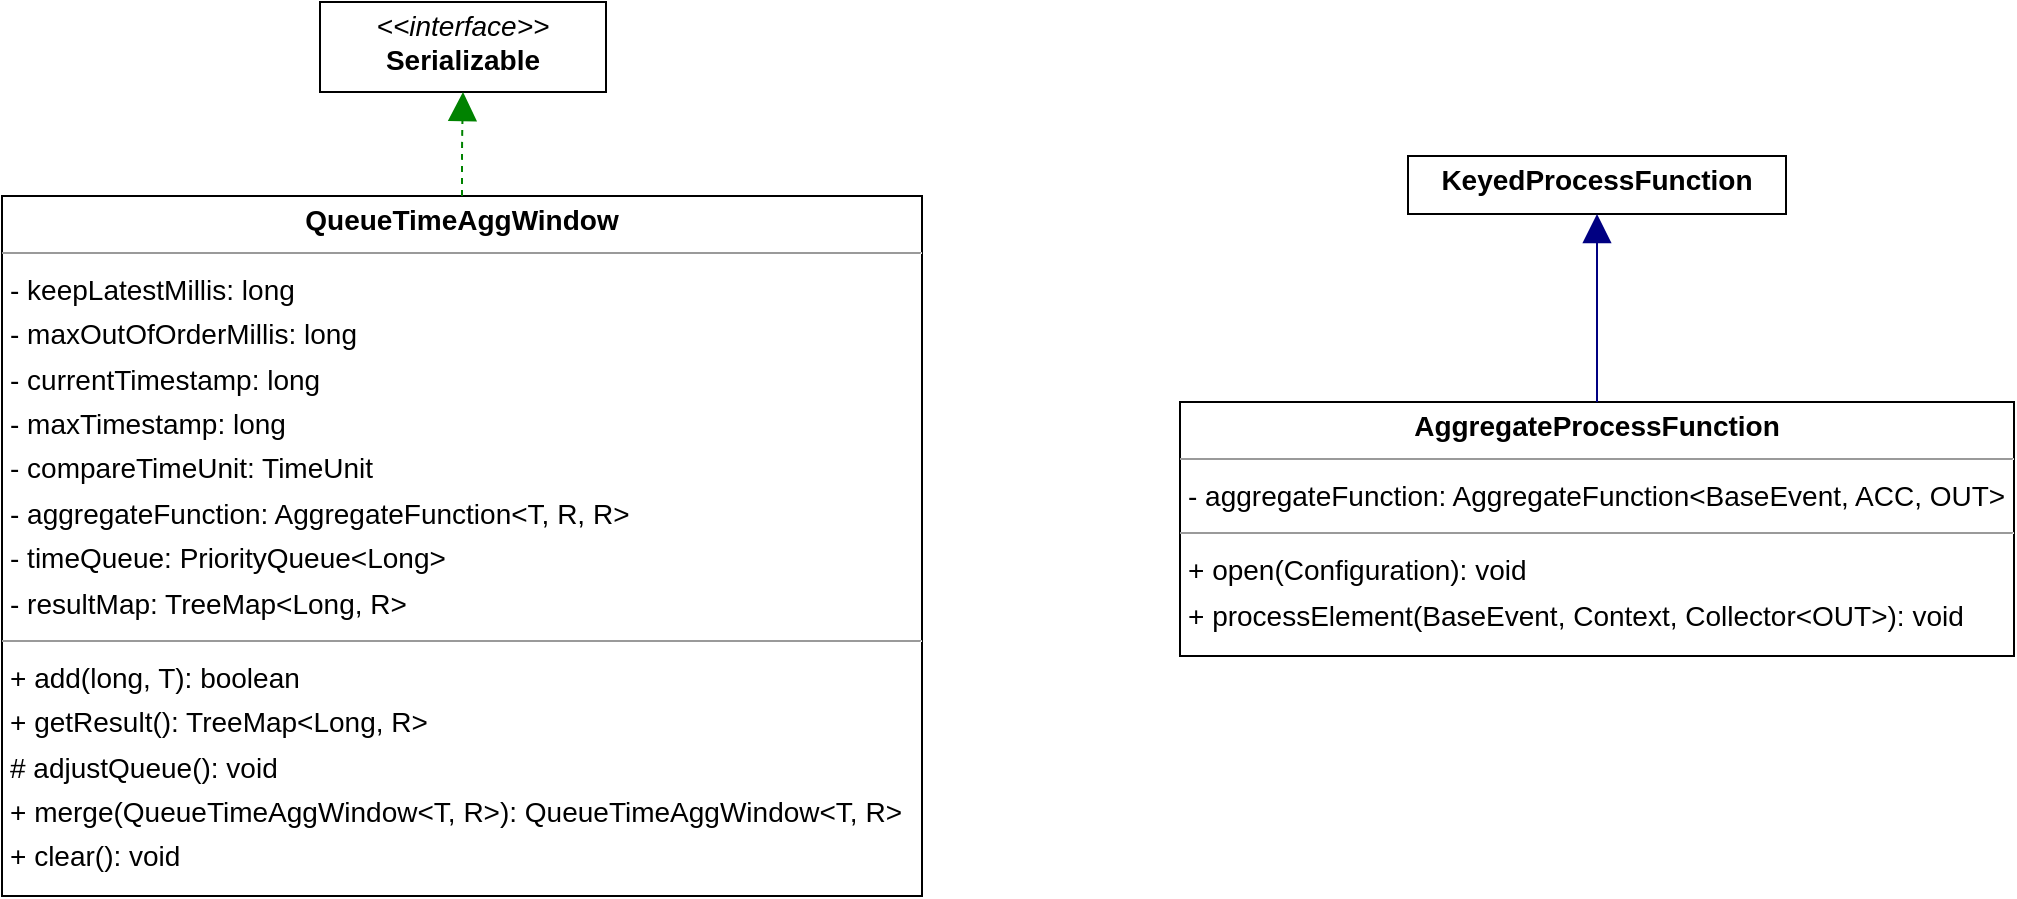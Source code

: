 <mxfile version="24.7.7">
  <diagram id="YZxZ9YMHYaWIDXv8OMY8" name="第 1 页">
    <mxGraphModel dx="1868" dy="1231" grid="1" gridSize="10" guides="1" tooltips="1" connect="1" arrows="1" fold="1" page="0" pageScale="1" pageWidth="827" pageHeight="1169" background="none" math="0" shadow="0">
      <root>
        <mxCell id="0" />
        <mxCell id="1" parent="0" />
        <mxCell id="node1" value="&lt;p style=&quot;margin:0px;margin-top:4px;text-align:center;&quot;&gt;&lt;b&gt;QueueTimeAggWindow&lt;/b&gt;&lt;/p&gt;&lt;hr size=&quot;1&quot;&gt;&lt;p style=&quot;margin:0 0 0 4px;line-height:1.6;&quot;&gt;- keepLatestMillis: long&lt;br&gt;&lt;/p&gt;&lt;p style=&quot;margin:0 0 0 4px;line-height:1.6;&quot;&gt;- maxOutOfOrderMillis: long&lt;br&gt;&lt;/p&gt;&lt;p style=&quot;margin:0 0 0 4px;line-height:1.6;&quot;&gt;- currentTimestamp: long&lt;br&gt;&lt;/p&gt;&lt;p style=&quot;margin:0 0 0 4px;line-height:1.6;&quot;&gt;- maxTimestamp: long&lt;/p&gt;&lt;p style=&quot;margin:0 0 0 4px;line-height:1.6;&quot;&gt;- compareTimeUnit: TimeUnit&lt;br&gt;- aggregateFunction: AggregateFunction&amp;lt;T, R, R&amp;gt;&lt;br&gt;&lt;/p&gt;&lt;p style=&quot;margin:0 0 0 4px;line-height:1.6;&quot;&gt;- timeQueue: PriorityQueue&amp;lt;Long&amp;gt;&lt;br&gt;- resultMap: TreeMap&amp;lt;Long, R&amp;gt;&lt;/p&gt;&lt;hr size=&quot;1&quot;&gt;&lt;p style=&quot;margin:0 0 0 4px;line-height:1.6;&quot;&gt;+ add(long, T): boolean&lt;br&gt;&lt;/p&gt;&lt;p style=&quot;margin:0 0 0 4px;line-height:1.6;&quot;&gt;+ getResult(): TreeMap&amp;lt;Long, R&amp;gt;&lt;br&gt;&lt;/p&gt;&lt;p style=&quot;margin:0 0 0 4px;line-height:1.6;&quot;&gt;# adjustQueue(): void&lt;br&gt;&lt;/p&gt;&lt;p style=&quot;margin:0 0 0 4px;line-height:1.6;&quot;&gt;+ merge(QueueTimeAggWindow&amp;lt;T, R&amp;gt;): QueueTimeAggWindow&amp;lt;T, R&amp;gt;&lt;br&gt;+ clear(): void&lt;br&gt;&lt;/p&gt;" style="verticalAlign=top;align=left;overflow=fill;fontSize=14;fontFamily=Helvetica;html=1;rounded=0;shadow=0;comic=0;labelBackgroundColor=none;strokeWidth=1;" parent="1" vertex="1">
          <mxGeometry x="-209" y="40" width="460" height="350" as="geometry" />
        </mxCell>
        <mxCell id="node0" value="&lt;p style=&quot;margin:0px;margin-top:4px;text-align:center;&quot;&gt;&lt;i&gt;&amp;lt;&amp;lt;interface&amp;gt;&amp;gt;&lt;/i&gt;&lt;br/&gt;&lt;b&gt;Serializable&lt;/b&gt;&lt;/p&gt;&lt;hr size=&quot;1&quot;/&gt;" style="verticalAlign=top;align=left;overflow=fill;fontSize=14;fontFamily=Helvetica;html=1;rounded=0;shadow=0;comic=0;labelBackgroundColor=none;strokeWidth=1;" parent="1" vertex="1">
          <mxGeometry x="-50" y="-57" width="143" height="45" as="geometry" />
        </mxCell>
        <mxCell id="edge0" value="" style="html=1;rounded=1;edgeStyle=orthogonalEdgeStyle;dashed=1;startArrow=none;endArrow=block;endSize=12;strokeColor=#008200;exitX=0.500;exitY=0.000;exitDx=0;exitDy=0;entryX=0.500;entryY=1.001;entryDx=0;entryDy=0;" parent="1" source="node1" target="node0" edge="1">
          <mxGeometry width="50" height="50" relative="1" as="geometry">
            <Array as="points" />
          </mxGeometry>
        </mxCell>
        <mxCell id="_fv9BXuoU9wPLuROWkif-4" value="&lt;p style=&quot;margin:0px;margin-top:4px;text-align:center;&quot;&gt;&lt;b&gt;AggregateProcessFunction&lt;/b&gt;&lt;/p&gt;&lt;hr size=&quot;1&quot;&gt;&lt;p style=&quot;margin:0 0 0 4px;line-height:1.6;&quot;&gt;- aggregateFunction: AggregateFunction&amp;lt;BaseEvent, ACC, OUT&amp;gt;&lt;br&gt;&lt;/p&gt;&lt;hr size=&quot;1&quot;&gt;&lt;p style=&quot;margin:0 0 0 4px;line-height:1.6;&quot;&gt;+ open(Configuration): void&lt;br&gt;&lt;/p&gt;&lt;p style=&quot;margin:0 0 0 4px;line-height:1.6;&quot;&gt;+ processElement(BaseEvent, Context, Collector&amp;lt;OUT&amp;gt;): void&lt;br&gt;&lt;br&gt;&lt;/p&gt;" style="verticalAlign=top;align=left;overflow=fill;fontSize=14;fontFamily=Helvetica;html=1;rounded=0;shadow=0;comic=0;labelBackgroundColor=none;strokeWidth=1;" vertex="1" parent="1">
          <mxGeometry x="380" y="143" width="417" height="127" as="geometry" />
        </mxCell>
        <mxCell id="_fv9BXuoU9wPLuROWkif-5" value="&lt;p style=&quot;margin:0px;margin-top:4px;text-align:center;&quot;&gt;&lt;b&gt;KeyedProcessFunction&lt;/b&gt;&lt;/p&gt;&lt;p style=&quot;margin:0 0 0 4px;line-height:1.6;&quot;&gt;&lt;br&gt;&lt;/p&gt;" style="verticalAlign=top;align=left;overflow=fill;fontSize=14;fontFamily=Helvetica;html=1;rounded=0;shadow=0;comic=0;labelBackgroundColor=none;strokeWidth=1;" vertex="1" parent="1">
          <mxGeometry x="494" y="20" width="189" height="29" as="geometry" />
        </mxCell>
        <mxCell id="_fv9BXuoU9wPLuROWkif-6" value="" style="html=1;rounded=1;edgeStyle=orthogonalEdgeStyle;dashed=0;startArrow=none;endArrow=block;endSize=12;strokeColor=#000082;exitX=0.500;exitY=0.000;exitDx=0;exitDy=0;entryX=0.500;entryY=1.000;entryDx=0;entryDy=0;" edge="1" parent="1" source="_fv9BXuoU9wPLuROWkif-4" target="_fv9BXuoU9wPLuROWkif-5">
          <mxGeometry width="50" height="50" relative="1" as="geometry">
            <Array as="points" />
          </mxGeometry>
        </mxCell>
      </root>
    </mxGraphModel>
  </diagram>
</mxfile>
